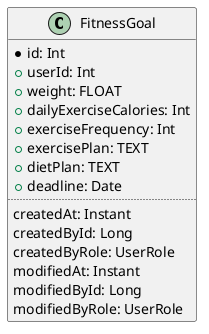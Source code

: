 @startuml
'https://plantuml.com/class-diagram

class FitnessGoal {
  *id: Int
  +userId: Int
  +weight: FLOAT
  +dailyExerciseCalories: Int
  +exerciseFrequency: Int
  +exercisePlan: TEXT
  +dietPlan: TEXT
  +deadline: Date
  ..
  createdAt: Instant
  createdById: Long
  createdByRole: UserRole
  modifiedAt: Instant
  modifiedById: Long
  modifiedByRole: UserRole
}

@enduml
